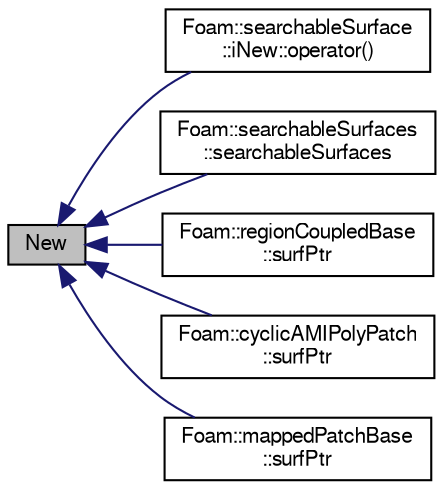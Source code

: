 digraph "New"
{
  bgcolor="transparent";
  edge [fontname="FreeSans",fontsize="10",labelfontname="FreeSans",labelfontsize="10"];
  node [fontname="FreeSans",fontsize="10",shape=record];
  rankdir="LR";
  Node1 [label="New",height=0.2,width=0.4,color="black", fillcolor="grey75", style="filled" fontcolor="black"];
  Node1 -> Node2 [dir="back",color="midnightblue",fontsize="10",style="solid",fontname="FreeSans"];
  Node2 [label="Foam::searchableSurface\l::iNew::operator()",height=0.2,width=0.4,color="black",URL="$a01057.html#a4b90f034c0cba9095e3f55cd7e4bfb33"];
  Node1 -> Node3 [dir="back",color="midnightblue",fontsize="10",style="solid",fontname="FreeSans"];
  Node3 [label="Foam::searchableSurfaces\l::searchableSurfaces",height=0.2,width=0.4,color="black",URL="$a02200.html#a728d2d5193c640e1884f841fccc9c21f",tooltip="Construct from dictionary and whether to construct names always. "];
  Node1 -> Node4 [dir="back",color="midnightblue",fontsize="10",style="solid",fontname="FreeSans"];
  Node4 [label="Foam::regionCoupledBase\l::surfPtr",height=0.2,width=0.4,color="black",URL="$a02056.html#add4f5204e386a3b34748b7fbdf7bd8b2",tooltip="Return a reference to the projection surface. "];
  Node1 -> Node5 [dir="back",color="midnightblue",fontsize="10",style="solid",fontname="FreeSans"];
  Node5 [label="Foam::cyclicAMIPolyPatch\l::surfPtr",height=0.2,width=0.4,color="black",URL="$a00453.html#add4f5204e386a3b34748b7fbdf7bd8b2",tooltip="Return a reference to the projection surface. "];
  Node1 -> Node6 [dir="back",color="midnightblue",fontsize="10",style="solid",fontname="FreeSans"];
  Node6 [label="Foam::mappedPatchBase\l::surfPtr",height=0.2,width=0.4,color="black",URL="$a01381.html#add4f5204e386a3b34748b7fbdf7bd8b2",tooltip="Return a pointer to the AMI projection surface. "];
}
